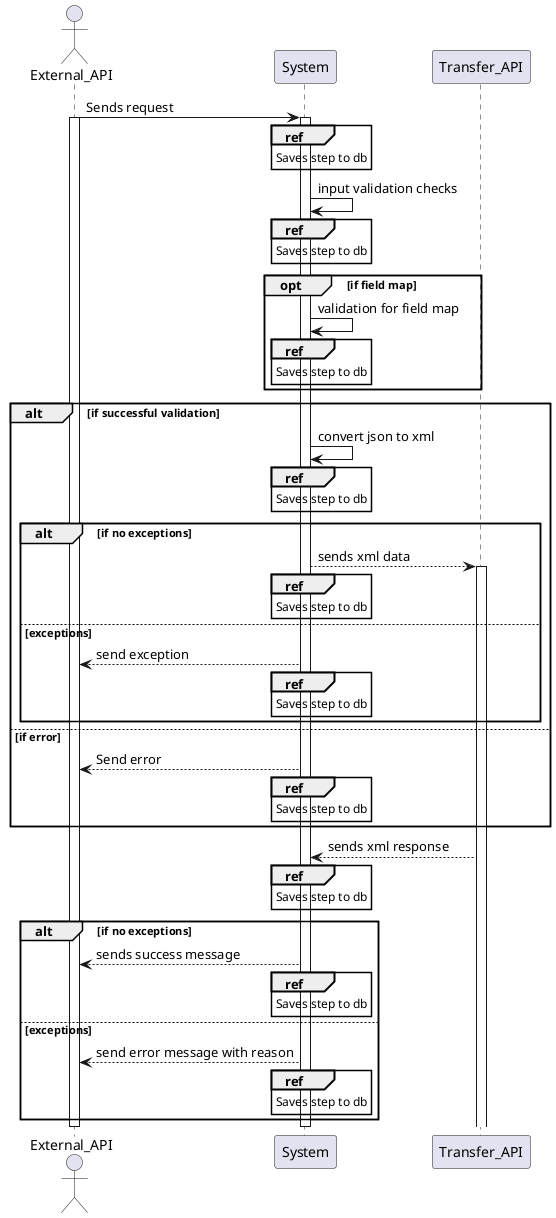 @startuml
actor External_API
participant System
participant Transfer_API

External_API -> System : Sends request
activate External_API
activate System  
ref over System
            Saves step to db
end ref  
System -> System : input validation checks
ref over System
            Saves step to db
end ref  
opt if field map
    System -> System : validation for field map
    ref over System
            Saves step to db
end ref  
    end
alt if successful validation
    System -> System : convert json to xml
   ref over System
            Saves step to db
end ref  
    alt if no exceptions
        System --> Transfer_API : sends xml data
        ref over System
            Saves step to db
        end ref  
        activate Transfer_API
    else exceptions
        System --> External_API : send exception
    ref over System
        Saves step to db
    end ref
end
else if error
    System --> External_API : Send error
    ref over System 
        Saves step to db
    end ref
end
Transfer_API --> System : sends xml response
ref over System
 Saves step to db
end ref
alt if no exceptions
    System --> External_API : sends success message
    ref over System
        Saves step to db
    end ref
else exceptions
    System --> External_API : send error message with reason
    ref over System
        Saves step to db
    end ref
end
deactivate External_API
deactivate System
deactivate 
@enduml